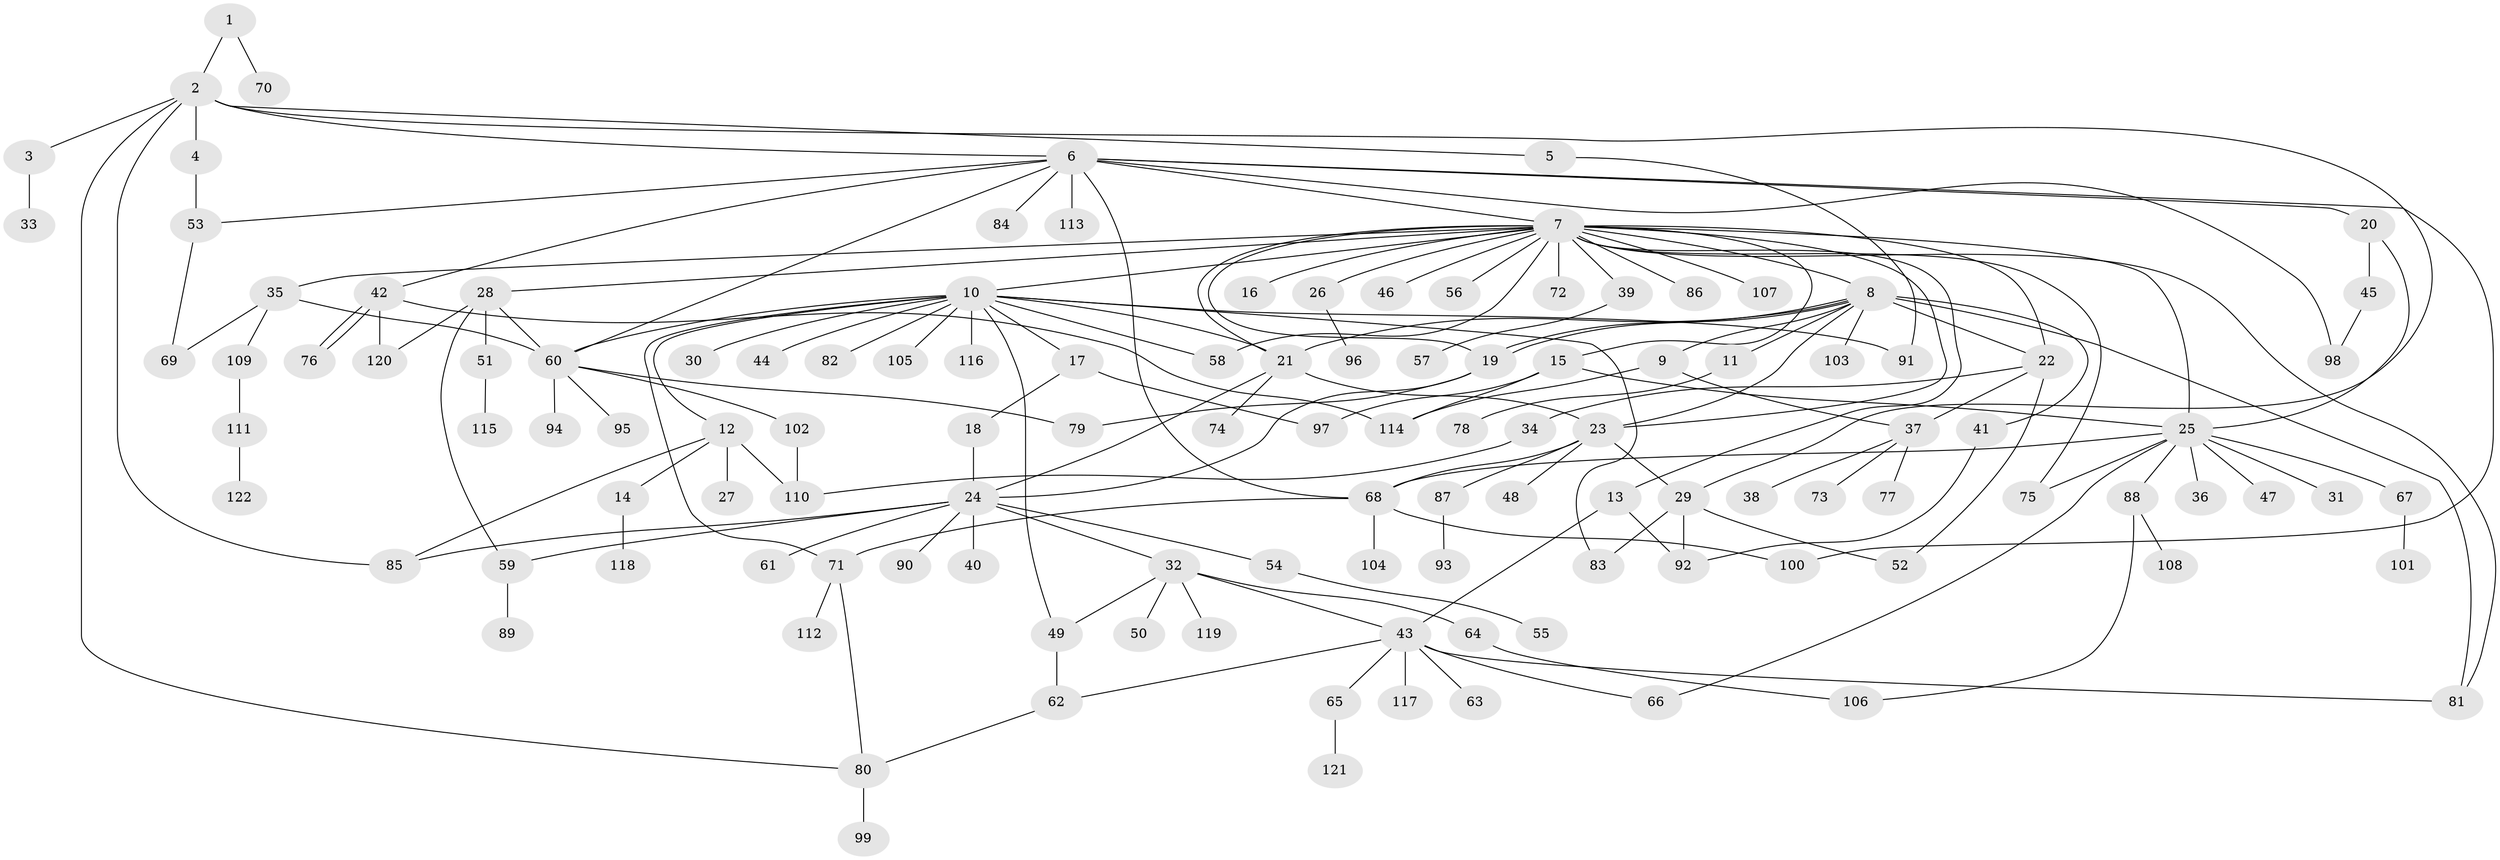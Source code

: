 // coarse degree distribution, {7: 0.020833333333333332, 2: 0.125, 19: 0.020833333333333332, 3: 0.14583333333333334, 23: 0.020833333333333332, 1: 0.5625, 4: 0.041666666666666664, 8: 0.020833333333333332, 5: 0.020833333333333332, 6: 0.020833333333333332}
// Generated by graph-tools (version 1.1) at 2025/18/03/04/25 18:18:07]
// undirected, 122 vertices, 171 edges
graph export_dot {
graph [start="1"]
  node [color=gray90,style=filled];
  1;
  2;
  3;
  4;
  5;
  6;
  7;
  8;
  9;
  10;
  11;
  12;
  13;
  14;
  15;
  16;
  17;
  18;
  19;
  20;
  21;
  22;
  23;
  24;
  25;
  26;
  27;
  28;
  29;
  30;
  31;
  32;
  33;
  34;
  35;
  36;
  37;
  38;
  39;
  40;
  41;
  42;
  43;
  44;
  45;
  46;
  47;
  48;
  49;
  50;
  51;
  52;
  53;
  54;
  55;
  56;
  57;
  58;
  59;
  60;
  61;
  62;
  63;
  64;
  65;
  66;
  67;
  68;
  69;
  70;
  71;
  72;
  73;
  74;
  75;
  76;
  77;
  78;
  79;
  80;
  81;
  82;
  83;
  84;
  85;
  86;
  87;
  88;
  89;
  90;
  91;
  92;
  93;
  94;
  95;
  96;
  97;
  98;
  99;
  100;
  101;
  102;
  103;
  104;
  105;
  106;
  107;
  108;
  109;
  110;
  111;
  112;
  113;
  114;
  115;
  116;
  117;
  118;
  119;
  120;
  121;
  122;
  1 -- 2;
  1 -- 70;
  2 -- 3;
  2 -- 4;
  2 -- 5;
  2 -- 6;
  2 -- 29;
  2 -- 80;
  2 -- 85;
  3 -- 33;
  4 -- 53;
  5 -- 91;
  6 -- 7;
  6 -- 20;
  6 -- 42;
  6 -- 53;
  6 -- 60;
  6 -- 68;
  6 -- 84;
  6 -- 98;
  6 -- 100;
  6 -- 113;
  7 -- 8;
  7 -- 10;
  7 -- 13;
  7 -- 15;
  7 -- 16;
  7 -- 19;
  7 -- 21;
  7 -- 22;
  7 -- 23;
  7 -- 25;
  7 -- 26;
  7 -- 28;
  7 -- 35;
  7 -- 39;
  7 -- 46;
  7 -- 56;
  7 -- 58;
  7 -- 72;
  7 -- 75;
  7 -- 81;
  7 -- 86;
  7 -- 107;
  8 -- 9;
  8 -- 11;
  8 -- 19;
  8 -- 19;
  8 -- 21;
  8 -- 22;
  8 -- 23;
  8 -- 41;
  8 -- 81;
  8 -- 103;
  9 -- 37;
  9 -- 114;
  10 -- 12;
  10 -- 17;
  10 -- 21;
  10 -- 30;
  10 -- 44;
  10 -- 49;
  10 -- 58;
  10 -- 60;
  10 -- 71;
  10 -- 82;
  10 -- 83;
  10 -- 91;
  10 -- 105;
  10 -- 116;
  11 -- 78;
  12 -- 14;
  12 -- 27;
  12 -- 85;
  12 -- 110;
  13 -- 43;
  13 -- 92;
  14 -- 118;
  15 -- 25;
  15 -- 97;
  15 -- 114;
  17 -- 18;
  17 -- 97;
  18 -- 24;
  19 -- 24;
  19 -- 79;
  20 -- 25;
  20 -- 45;
  21 -- 23;
  21 -- 24;
  21 -- 74;
  22 -- 34;
  22 -- 37;
  22 -- 52;
  23 -- 29;
  23 -- 48;
  23 -- 68;
  23 -- 87;
  24 -- 32;
  24 -- 40;
  24 -- 54;
  24 -- 59;
  24 -- 61;
  24 -- 85;
  24 -- 90;
  25 -- 31;
  25 -- 36;
  25 -- 47;
  25 -- 66;
  25 -- 67;
  25 -- 68;
  25 -- 75;
  25 -- 88;
  26 -- 96;
  28 -- 51;
  28 -- 59;
  28 -- 60;
  28 -- 120;
  29 -- 52;
  29 -- 83;
  29 -- 92;
  32 -- 43;
  32 -- 49;
  32 -- 50;
  32 -- 64;
  32 -- 119;
  34 -- 110;
  35 -- 60;
  35 -- 69;
  35 -- 109;
  37 -- 38;
  37 -- 73;
  37 -- 77;
  39 -- 57;
  41 -- 92;
  42 -- 76;
  42 -- 76;
  42 -- 114;
  42 -- 120;
  43 -- 62;
  43 -- 63;
  43 -- 65;
  43 -- 66;
  43 -- 81;
  43 -- 117;
  45 -- 98;
  49 -- 62;
  51 -- 115;
  53 -- 69;
  54 -- 55;
  59 -- 89;
  60 -- 79;
  60 -- 94;
  60 -- 95;
  60 -- 102;
  62 -- 80;
  64 -- 106;
  65 -- 121;
  67 -- 101;
  68 -- 71;
  68 -- 100;
  68 -- 104;
  71 -- 80;
  71 -- 112;
  80 -- 99;
  87 -- 93;
  88 -- 106;
  88 -- 108;
  102 -- 110;
  109 -- 111;
  111 -- 122;
}
